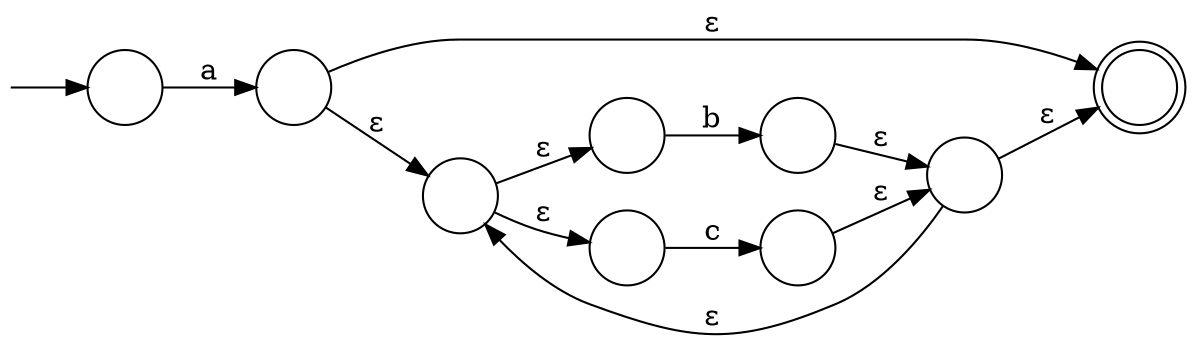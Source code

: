 digraph G {
  rankdir=LR;
  n__ [label="" shape=none width=.0];
  0 [shape=circle label=""]
  2 [shape=circle label=""]
  3 [shape=doublecircle label=""]
  4 [shape=circle label=""]
  5 [shape=circle label=""]
  6 [shape=circle label=""]
  7 [shape=circle label=""]
  8 [shape=circle label=""]
  9 [shape=circle label=""]
  n__ -> 0;
  0 -> 2 [label="a"]
  6 -> 7 [label="b"]
  8 -> 9 [label="c"]
  4 -> 6 [label="ε"]
  4 -> 8 [label="ε"]
  7 -> 5 [label="ε"]
  9 -> 5 [label="ε"]
  2 -> 4 [label="ε"]
  2 -> 3 [label="ε"]
  5 -> 4 [label="ε"]
  5 -> 3 [label="ε"]
}
